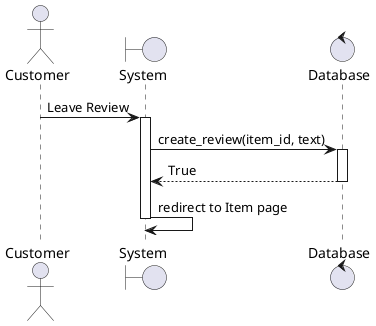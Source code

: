 @startuml Review
actor Customer
boundary "System" as system
control "Database" as db
Customer -> system: Leave Review 
activate system
system -> db: create_review(item_id, text)
activate db
db --> system: True
deactivate db
system -> system: redirect to Item page
deactivate system
@enduml